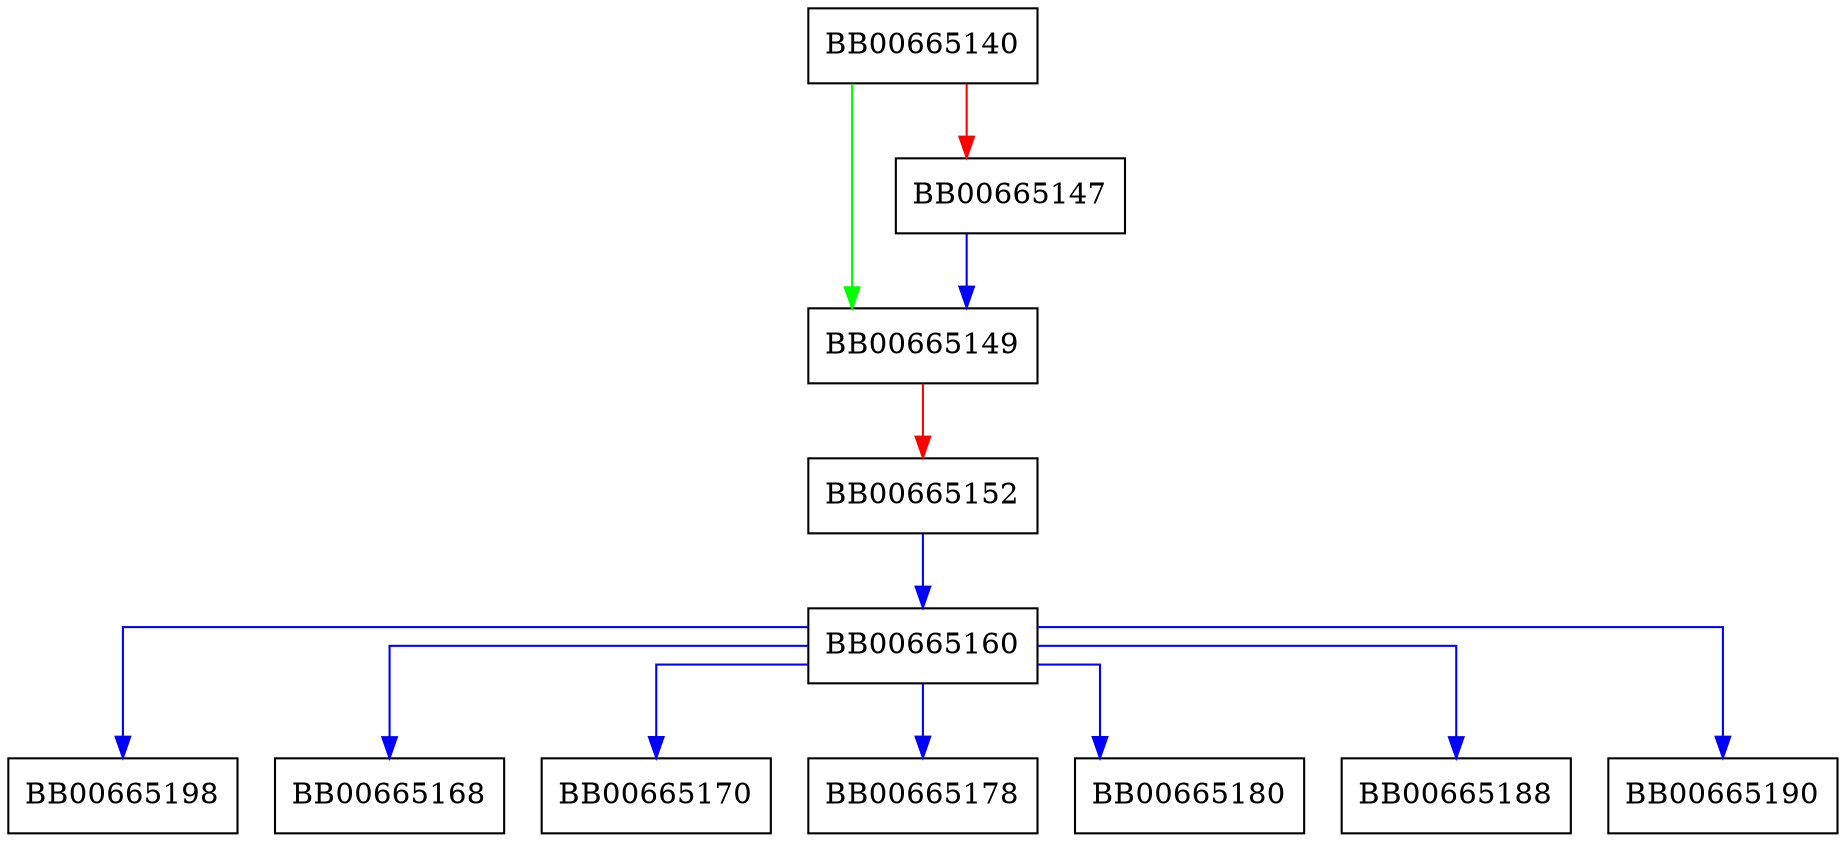 digraph GENERAL_NAME_get0_value {
  node [shape="box"];
  graph [splines=ortho];
  BB00665140 -> BB00665149 [color="green"];
  BB00665140 -> BB00665147 [color="red"];
  BB00665147 -> BB00665149 [color="blue"];
  BB00665149 -> BB00665152 [color="red"];
  BB00665152 -> BB00665160 [color="blue"];
  BB00665160 -> BB00665198 [color="blue"];
  BB00665160 -> BB00665168 [color="blue"];
  BB00665160 -> BB00665170 [color="blue"];
  BB00665160 -> BB00665178 [color="blue"];
  BB00665160 -> BB00665180 [color="blue"];
  BB00665160 -> BB00665188 [color="blue"];
  BB00665160 -> BB00665190 [color="blue"];
}